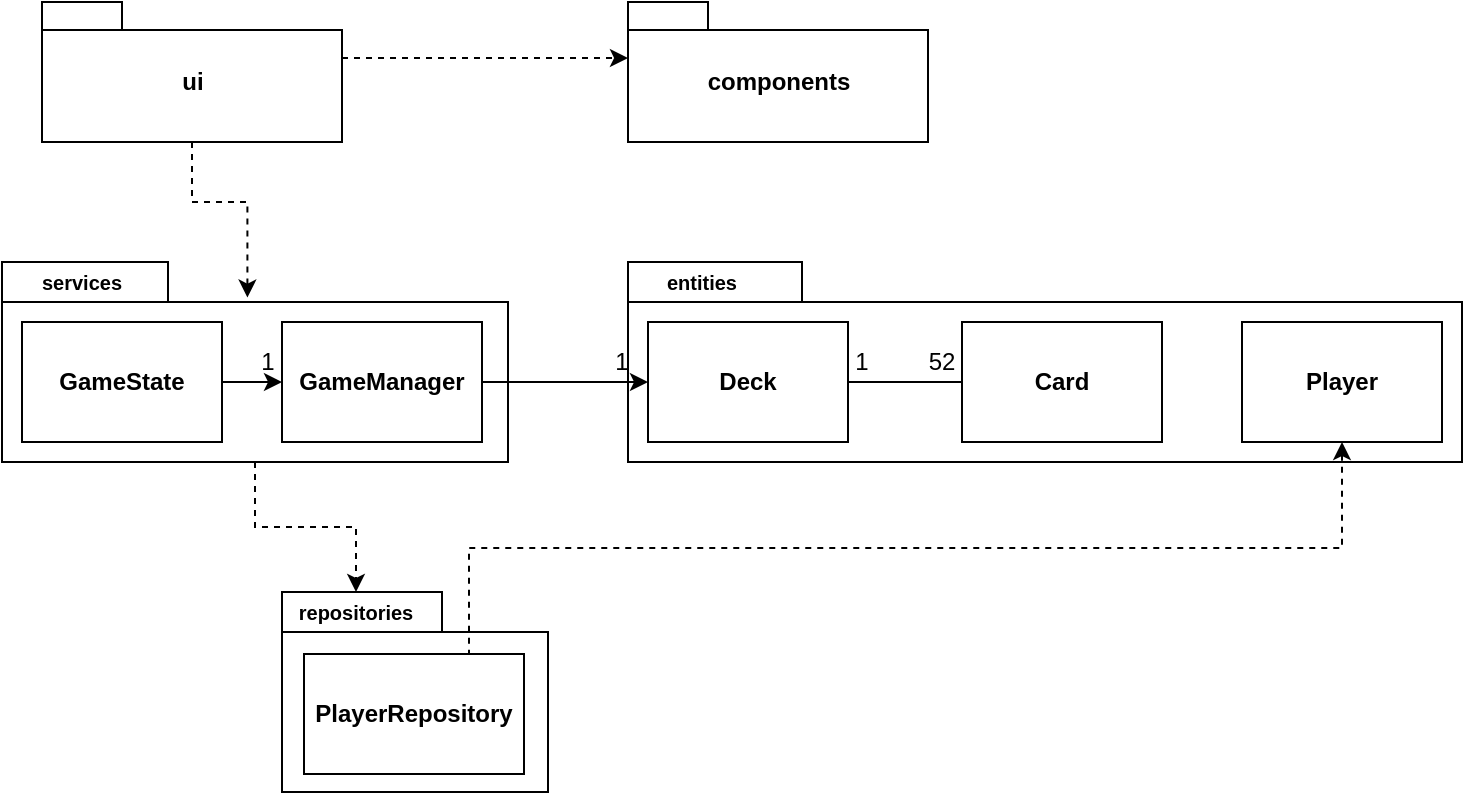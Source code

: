 <mxfile version="13.7.9" type="device"><diagram id="sJ0DLttMvb4TO0hkLlTb" name="Page-1"><mxGraphModel dx="981" dy="567" grid="1" gridSize="10" guides="1" tooltips="1" connect="1" arrows="1" fold="1" page="1" pageScale="1" pageWidth="827" pageHeight="1169" math="0" shadow="0"><root><mxCell id="0"/><mxCell id="1" parent="0"/><mxCell id="DJFDQIU9Fr0P4l9Sinmo-13" style="edgeStyle=orthogonalEdgeStyle;rounded=0;orthogonalLoop=1;jettySize=auto;html=1;exitX=0;exitY=0;exitDx=150;exitDy=28;exitPerimeter=0;entryX=0;entryY=0;entryDx=0;entryDy=28;entryPerimeter=0;dashed=1;" parent="1" source="DJFDQIU9Fr0P4l9Sinmo-1" target="DJFDQIU9Fr0P4l9Sinmo-2" edge="1"><mxGeometry relative="1" as="geometry"/></mxCell><mxCell id="cD-Ech7D2tXac7cVUHwn-17" style="edgeStyle=orthogonalEdgeStyle;rounded=0;orthogonalLoop=1;jettySize=auto;html=1;exitX=0.5;exitY=1;exitDx=0;exitDy=0;exitPerimeter=0;entryX=0.485;entryY=0.178;entryDx=0;entryDy=0;dashed=1;endArrow=classic;endFill=1;entryPerimeter=0;" edge="1" parent="1" source="DJFDQIU9Fr0P4l9Sinmo-1" target="DJFDQIU9Fr0P4l9Sinmo-3"><mxGeometry relative="1" as="geometry"/></mxCell><mxCell id="DJFDQIU9Fr0P4l9Sinmo-1" value="ui" style="shape=folder;fontStyle=1;spacingTop=10;tabWidth=40;tabHeight=14;tabPosition=left;html=1;" parent="1" vertex="1"><mxGeometry x="90" y="190" width="150" height="70" as="geometry"/></mxCell><mxCell id="DJFDQIU9Fr0P4l9Sinmo-2" value="components" style="shape=folder;fontStyle=1;spacingTop=10;tabWidth=40;tabHeight=14;tabPosition=left;html=1;" parent="1" vertex="1"><mxGeometry x="383" y="190" width="150" height="70" as="geometry"/></mxCell><mxCell id="cD-Ech7D2tXac7cVUHwn-23" style="edgeStyle=orthogonalEdgeStyle;rounded=0;orthogonalLoop=1;jettySize=auto;html=1;exitX=0.5;exitY=1;exitDx=0;exitDy=0;exitPerimeter=0;endArrow=classic;endFill=1;dashed=1;" edge="1" parent="1" source="DJFDQIU9Fr0P4l9Sinmo-3" target="cD-Ech7D2tXac7cVUHwn-13"><mxGeometry relative="1" as="geometry"/></mxCell><mxCell id="DJFDQIU9Fr0P4l9Sinmo-3" value="" style="shape=folder;fontStyle=1;spacingTop=10;tabWidth=83;tabHeight=20;tabPosition=left;html=1;" parent="1" vertex="1"><mxGeometry x="70" y="320" width="253" height="100" as="geometry"/></mxCell><mxCell id="DJFDQIU9Fr0P4l9Sinmo-4" value="" style="shape=folder;fontStyle=1;spacingTop=10;tabWidth=80;tabHeight=20;tabPosition=left;html=1;" parent="1" vertex="1"><mxGeometry x="210" y="485" width="133" height="100" as="geometry"/></mxCell><mxCell id="DJFDQIU9Fr0P4l9Sinmo-8" value="" style="shape=folder;fontStyle=1;spacingTop=10;tabWidth=87;tabHeight=20;tabPosition=left;html=1;" parent="1" vertex="1"><mxGeometry x="383" y="320" width="417" height="100" as="geometry"/></mxCell><mxCell id="cD-Ech7D2tXac7cVUHwn-1" value="&lt;b&gt;PlayerRepository&lt;/b&gt;" style="rounded=0;whiteSpace=wrap;html=1;" vertex="1" parent="1"><mxGeometry x="221" y="516" width="110" height="60" as="geometry"/></mxCell><mxCell id="cD-Ech7D2tXac7cVUHwn-4" value="&lt;b&gt;&lt;font style=&quot;font-size: 10px&quot;&gt;services&lt;/font&gt;&lt;/b&gt;" style="text;html=1;strokeColor=none;fillColor=none;align=center;verticalAlign=middle;whiteSpace=wrap;rounded=0;" vertex="1" parent="1"><mxGeometry x="90" y="320" width="40" height="20" as="geometry"/></mxCell><mxCell id="cD-Ech7D2tXac7cVUHwn-22" style="edgeStyle=orthogonalEdgeStyle;rounded=0;orthogonalLoop=1;jettySize=auto;html=1;exitX=1;exitY=0.5;exitDx=0;exitDy=0;entryX=0;entryY=0.5;entryDx=0;entryDy=0;endArrow=classic;endFill=1;" edge="1" parent="1" source="cD-Ech7D2tXac7cVUHwn-5" target="cD-Ech7D2tXac7cVUHwn-7"><mxGeometry relative="1" as="geometry"/></mxCell><mxCell id="cD-Ech7D2tXac7cVUHwn-5" value="&lt;b&gt;GameManager&lt;/b&gt;" style="rounded=0;whiteSpace=wrap;html=1;" vertex="1" parent="1"><mxGeometry x="210" y="350" width="100" height="60" as="geometry"/></mxCell><mxCell id="cD-Ech7D2tXac7cVUHwn-18" style="edgeStyle=orthogonalEdgeStyle;rounded=0;orthogonalLoop=1;jettySize=auto;html=1;exitX=1;exitY=0.5;exitDx=0;exitDy=0;entryX=0;entryY=0.5;entryDx=0;entryDy=0;endArrow=classic;endFill=1;" edge="1" parent="1" source="cD-Ech7D2tXac7cVUHwn-6" target="cD-Ech7D2tXac7cVUHwn-5"><mxGeometry relative="1" as="geometry"/></mxCell><mxCell id="cD-Ech7D2tXac7cVUHwn-6" value="&lt;b&gt;GameState&lt;/b&gt;" style="rounded=0;whiteSpace=wrap;html=1;" vertex="1" parent="1"><mxGeometry x="80" y="350" width="100" height="60" as="geometry"/></mxCell><mxCell id="cD-Ech7D2tXac7cVUHwn-10" style="edgeStyle=orthogonalEdgeStyle;rounded=0;orthogonalLoop=1;jettySize=auto;html=1;exitX=1;exitY=0.5;exitDx=0;exitDy=0;entryX=0;entryY=0.5;entryDx=0;entryDy=0;endArrow=none;endFill=0;" edge="1" parent="1" source="cD-Ech7D2tXac7cVUHwn-7" target="cD-Ech7D2tXac7cVUHwn-8"><mxGeometry relative="1" as="geometry"/></mxCell><mxCell id="cD-Ech7D2tXac7cVUHwn-7" value="&lt;b&gt;Deck&lt;/b&gt;" style="rounded=0;whiteSpace=wrap;html=1;" vertex="1" parent="1"><mxGeometry x="393" y="350" width="100" height="60" as="geometry"/></mxCell><mxCell id="cD-Ech7D2tXac7cVUHwn-8" value="&lt;b&gt;Card&lt;/b&gt;" style="rounded=0;whiteSpace=wrap;html=1;" vertex="1" parent="1"><mxGeometry x="550" y="350" width="100" height="60" as="geometry"/></mxCell><mxCell id="cD-Ech7D2tXac7cVUHwn-24" style="edgeStyle=orthogonalEdgeStyle;rounded=0;orthogonalLoop=1;jettySize=auto;html=1;exitX=0.5;exitY=1;exitDx=0;exitDy=0;entryX=0.75;entryY=0;entryDx=0;entryDy=0;dashed=1;endArrow=none;endFill=0;startArrow=classic;startFill=1;" edge="1" parent="1" source="cD-Ech7D2tXac7cVUHwn-9" target="cD-Ech7D2tXac7cVUHwn-1"><mxGeometry relative="1" as="geometry"/></mxCell><mxCell id="cD-Ech7D2tXac7cVUHwn-9" value="&lt;b&gt;Player&lt;/b&gt;" style="rounded=0;whiteSpace=wrap;html=1;" vertex="1" parent="1"><mxGeometry x="690" y="350" width="100" height="60" as="geometry"/></mxCell><mxCell id="cD-Ech7D2tXac7cVUHwn-11" value="1" style="text;html=1;strokeColor=none;fillColor=none;align=center;verticalAlign=middle;whiteSpace=wrap;rounded=0;" vertex="1" parent="1"><mxGeometry x="480" y="360" width="40" height="20" as="geometry"/></mxCell><mxCell id="cD-Ech7D2tXac7cVUHwn-12" value="52" style="text;html=1;strokeColor=none;fillColor=none;align=center;verticalAlign=middle;whiteSpace=wrap;rounded=0;" vertex="1" parent="1"><mxGeometry x="520" y="360" width="40" height="20" as="geometry"/></mxCell><mxCell id="cD-Ech7D2tXac7cVUHwn-13" value="&lt;b&gt;&lt;font style=&quot;font-size: 10px&quot;&gt;repositories&lt;/font&gt;&lt;/b&gt;" style="text;html=1;strokeColor=none;fillColor=none;align=center;verticalAlign=middle;whiteSpace=wrap;rounded=0;" vertex="1" parent="1"><mxGeometry x="227" y="485" width="40" height="20" as="geometry"/></mxCell><mxCell id="cD-Ech7D2tXac7cVUHwn-14" value="&lt;b&gt;&lt;font style=&quot;font-size: 10px&quot;&gt;entities&lt;/font&gt;&lt;/b&gt;" style="text;html=1;strokeColor=none;fillColor=none;align=center;verticalAlign=middle;whiteSpace=wrap;rounded=0;" vertex="1" parent="1"><mxGeometry x="400" y="320" width="40" height="20" as="geometry"/></mxCell><mxCell id="cD-Ech7D2tXac7cVUHwn-19" value="1" style="text;html=1;strokeColor=none;fillColor=none;align=center;verticalAlign=middle;whiteSpace=wrap;rounded=0;" vertex="1" parent="1"><mxGeometry x="196" y="365" width="14" height="10" as="geometry"/></mxCell><mxCell id="cD-Ech7D2tXac7cVUHwn-21" value="1" style="text;html=1;strokeColor=none;fillColor=none;align=center;verticalAlign=middle;whiteSpace=wrap;rounded=0;" vertex="1" parent="1"><mxGeometry x="360" y="360" width="40" height="20" as="geometry"/></mxCell></root></mxGraphModel></diagram></mxfile>